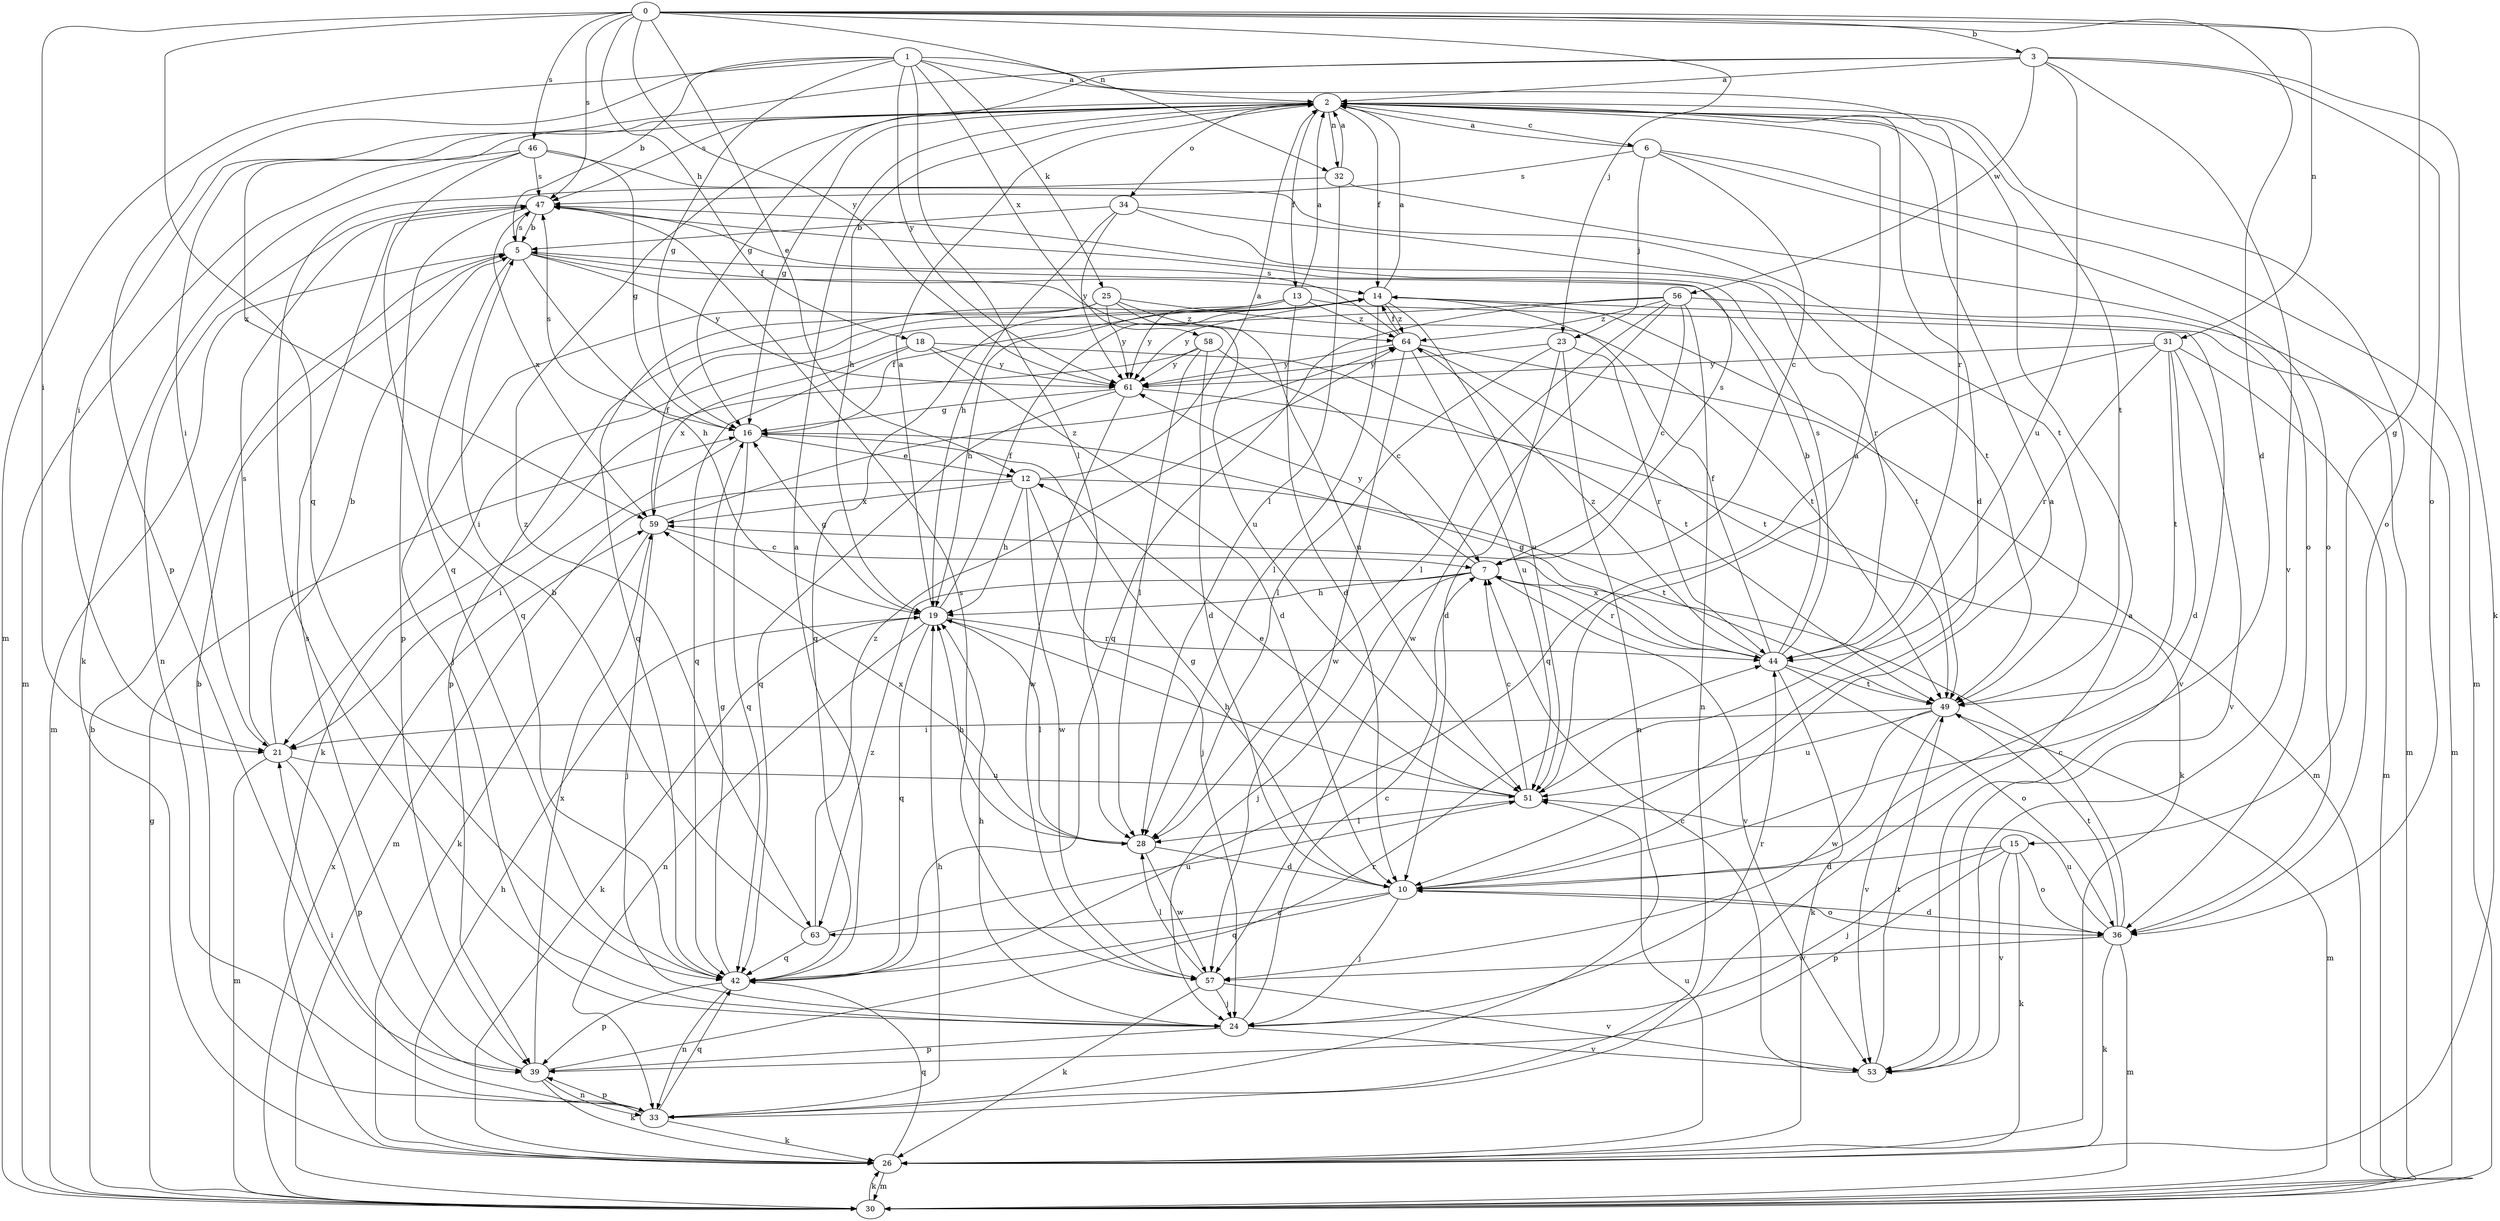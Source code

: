strict digraph  {
0;
1;
2;
3;
5;
6;
7;
10;
12;
13;
14;
15;
16;
18;
19;
21;
23;
24;
25;
26;
28;
30;
31;
32;
33;
34;
36;
39;
42;
44;
46;
47;
49;
51;
53;
56;
57;
58;
59;
61;
63;
64;
0 -> 3  [label=b];
0 -> 10  [label=d];
0 -> 12  [label=e];
0 -> 15  [label=g];
0 -> 18  [label=h];
0 -> 21  [label=i];
0 -> 23  [label=j];
0 -> 31  [label=n];
0 -> 32  [label=n];
0 -> 42  [label=q];
0 -> 46  [label=s];
0 -> 47  [label=s];
0 -> 61  [label=y];
1 -> 2  [label=a];
1 -> 5  [label=b];
1 -> 16  [label=g];
1 -> 25  [label=k];
1 -> 28  [label=l];
1 -> 30  [label=m];
1 -> 39  [label=p];
1 -> 44  [label=r];
1 -> 58  [label=x];
1 -> 61  [label=y];
2 -> 6  [label=c];
2 -> 10  [label=d];
2 -> 13  [label=f];
2 -> 14  [label=f];
2 -> 16  [label=g];
2 -> 19  [label=h];
2 -> 21  [label=i];
2 -> 32  [label=n];
2 -> 34  [label=o];
2 -> 36  [label=o];
2 -> 47  [label=s];
2 -> 49  [label=t];
2 -> 59  [label=x];
2 -> 63  [label=z];
3 -> 2  [label=a];
3 -> 16  [label=g];
3 -> 21  [label=i];
3 -> 26  [label=k];
3 -> 36  [label=o];
3 -> 51  [label=u];
3 -> 53  [label=v];
3 -> 56  [label=w];
5 -> 14  [label=f];
5 -> 19  [label=h];
5 -> 30  [label=m];
5 -> 42  [label=q];
5 -> 47  [label=s];
5 -> 51  [label=u];
5 -> 61  [label=y];
6 -> 2  [label=a];
6 -> 7  [label=c];
6 -> 23  [label=j];
6 -> 30  [label=m];
6 -> 36  [label=o];
6 -> 47  [label=s];
7 -> 19  [label=h];
7 -> 24  [label=j];
7 -> 44  [label=r];
7 -> 47  [label=s];
7 -> 53  [label=v];
7 -> 61  [label=y];
7 -> 63  [label=z];
10 -> 2  [label=a];
10 -> 16  [label=g];
10 -> 24  [label=j];
10 -> 36  [label=o];
10 -> 42  [label=q];
10 -> 63  [label=z];
12 -> 2  [label=a];
12 -> 19  [label=h];
12 -> 24  [label=j];
12 -> 30  [label=m];
12 -> 49  [label=t];
12 -> 57  [label=w];
12 -> 59  [label=x];
13 -> 2  [label=a];
13 -> 10  [label=d];
13 -> 19  [label=h];
13 -> 42  [label=q];
13 -> 53  [label=v];
13 -> 61  [label=y];
13 -> 64  [label=z];
14 -> 2  [label=a];
14 -> 28  [label=l];
14 -> 30  [label=m];
14 -> 39  [label=p];
14 -> 49  [label=t];
14 -> 51  [label=u];
14 -> 61  [label=y];
14 -> 64  [label=z];
15 -> 10  [label=d];
15 -> 24  [label=j];
15 -> 26  [label=k];
15 -> 36  [label=o];
15 -> 39  [label=p];
15 -> 53  [label=v];
16 -> 12  [label=e];
16 -> 14  [label=f];
16 -> 21  [label=i];
16 -> 42  [label=q];
16 -> 47  [label=s];
18 -> 10  [label=d];
18 -> 42  [label=q];
18 -> 49  [label=t];
18 -> 59  [label=x];
18 -> 61  [label=y];
19 -> 2  [label=a];
19 -> 14  [label=f];
19 -> 16  [label=g];
19 -> 26  [label=k];
19 -> 28  [label=l];
19 -> 33  [label=n];
19 -> 42  [label=q];
19 -> 44  [label=r];
21 -> 5  [label=b];
21 -> 30  [label=m];
21 -> 39  [label=p];
21 -> 47  [label=s];
21 -> 51  [label=u];
23 -> 10  [label=d];
23 -> 28  [label=l];
23 -> 33  [label=n];
23 -> 44  [label=r];
23 -> 61  [label=y];
24 -> 7  [label=c];
24 -> 19  [label=h];
24 -> 39  [label=p];
24 -> 44  [label=r];
24 -> 53  [label=v];
25 -> 24  [label=j];
25 -> 42  [label=q];
25 -> 49  [label=t];
25 -> 51  [label=u];
25 -> 61  [label=y];
25 -> 64  [label=z];
26 -> 19  [label=h];
26 -> 30  [label=m];
26 -> 42  [label=q];
26 -> 51  [label=u];
28 -> 10  [label=d];
28 -> 19  [label=h];
28 -> 57  [label=w];
28 -> 59  [label=x];
30 -> 5  [label=b];
30 -> 16  [label=g];
30 -> 26  [label=k];
30 -> 59  [label=x];
31 -> 10  [label=d];
31 -> 30  [label=m];
31 -> 42  [label=q];
31 -> 44  [label=r];
31 -> 49  [label=t];
31 -> 53  [label=v];
31 -> 61  [label=y];
32 -> 2  [label=a];
32 -> 24  [label=j];
32 -> 28  [label=l];
32 -> 36  [label=o];
33 -> 2  [label=a];
33 -> 5  [label=b];
33 -> 19  [label=h];
33 -> 21  [label=i];
33 -> 26  [label=k];
33 -> 39  [label=p];
33 -> 42  [label=q];
34 -> 5  [label=b];
34 -> 19  [label=h];
34 -> 44  [label=r];
34 -> 49  [label=t];
34 -> 61  [label=y];
36 -> 7  [label=c];
36 -> 10  [label=d];
36 -> 26  [label=k];
36 -> 30  [label=m];
36 -> 49  [label=t];
36 -> 51  [label=u];
36 -> 57  [label=w];
39 -> 26  [label=k];
39 -> 33  [label=n];
39 -> 44  [label=r];
39 -> 47  [label=s];
39 -> 59  [label=x];
42 -> 2  [label=a];
42 -> 16  [label=g];
42 -> 33  [label=n];
42 -> 39  [label=p];
44 -> 5  [label=b];
44 -> 14  [label=f];
44 -> 16  [label=g];
44 -> 26  [label=k];
44 -> 36  [label=o];
44 -> 47  [label=s];
44 -> 49  [label=t];
44 -> 59  [label=x];
44 -> 64  [label=z];
46 -> 16  [label=g];
46 -> 26  [label=k];
46 -> 30  [label=m];
46 -> 42  [label=q];
46 -> 47  [label=s];
46 -> 49  [label=t];
47 -> 5  [label=b];
47 -> 33  [label=n];
47 -> 39  [label=p];
47 -> 59  [label=x];
49 -> 21  [label=i];
49 -> 30  [label=m];
49 -> 51  [label=u];
49 -> 53  [label=v];
49 -> 57  [label=w];
51 -> 2  [label=a];
51 -> 7  [label=c];
51 -> 12  [label=e];
51 -> 19  [label=h];
51 -> 28  [label=l];
53 -> 7  [label=c];
53 -> 49  [label=t];
56 -> 7  [label=c];
56 -> 21  [label=i];
56 -> 28  [label=l];
56 -> 30  [label=m];
56 -> 33  [label=n];
56 -> 42  [label=q];
56 -> 57  [label=w];
56 -> 64  [label=z];
57 -> 24  [label=j];
57 -> 26  [label=k];
57 -> 28  [label=l];
57 -> 47  [label=s];
57 -> 53  [label=v];
58 -> 7  [label=c];
58 -> 10  [label=d];
58 -> 26  [label=k];
58 -> 28  [label=l];
58 -> 61  [label=y];
59 -> 7  [label=c];
59 -> 14  [label=f];
59 -> 24  [label=j];
59 -> 26  [label=k];
59 -> 64  [label=z];
61 -> 16  [label=g];
61 -> 26  [label=k];
61 -> 42  [label=q];
61 -> 57  [label=w];
63 -> 5  [label=b];
63 -> 42  [label=q];
63 -> 51  [label=u];
63 -> 64  [label=z];
64 -> 14  [label=f];
64 -> 30  [label=m];
64 -> 47  [label=s];
64 -> 49  [label=t];
64 -> 51  [label=u];
64 -> 57  [label=w];
64 -> 61  [label=y];
}
